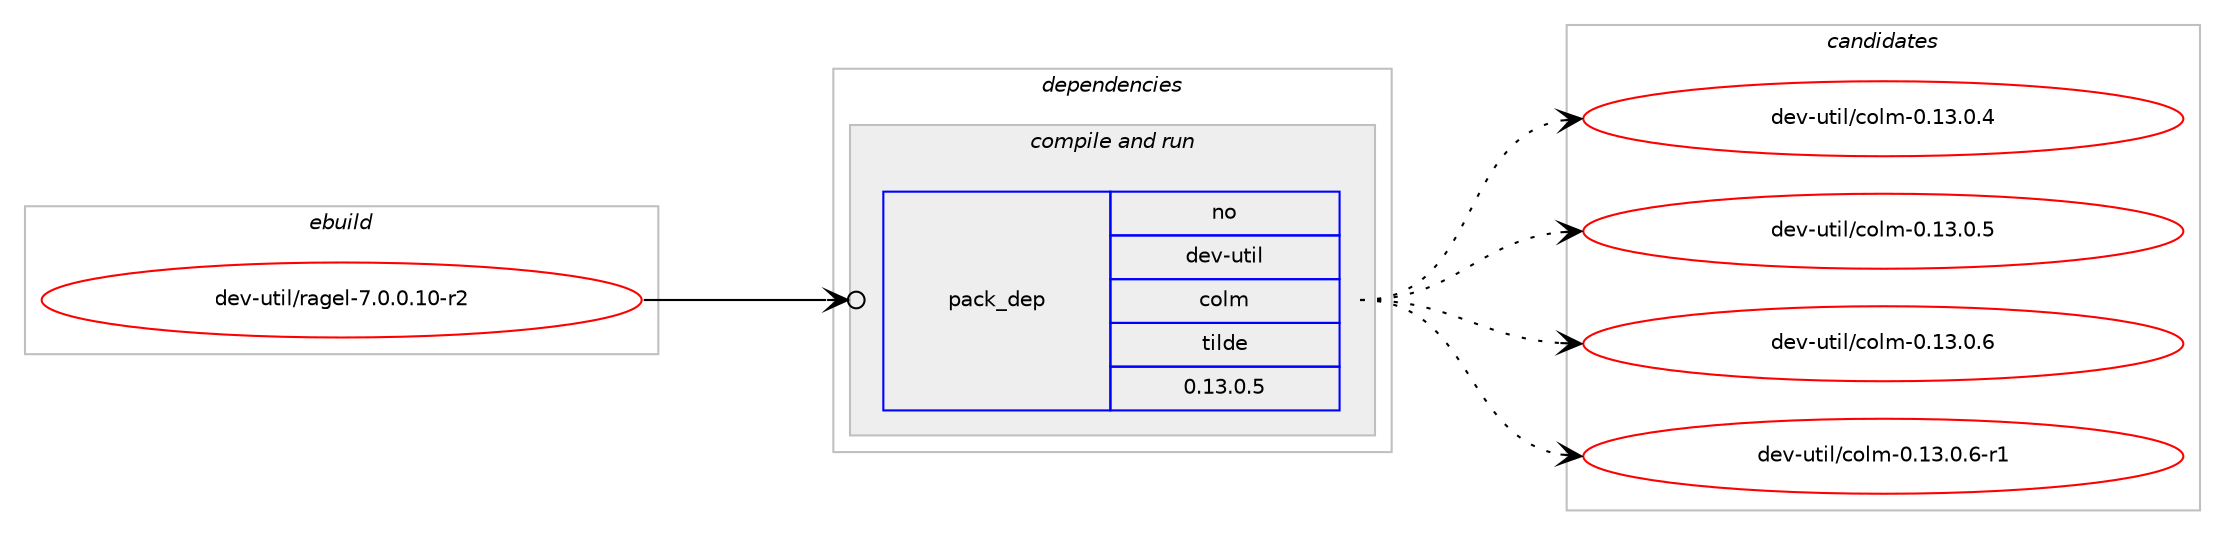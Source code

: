 digraph prolog {

# *************
# Graph options
# *************

newrank=true;
concentrate=true;
compound=true;
graph [rankdir=LR,fontname=Helvetica,fontsize=10,ranksep=1.5];#, ranksep=2.5, nodesep=0.2];
edge  [arrowhead=vee];
node  [fontname=Helvetica,fontsize=10];

# **********
# The ebuild
# **********

subgraph cluster_leftcol {
color=gray;
rank=same;
label=<<i>ebuild</i>>;
id [label="dev-util/ragel-7.0.0.10-r2", color=red, width=4, href="../dev-util/ragel-7.0.0.10-r2.svg"];
}

# ****************
# The dependencies
# ****************

subgraph cluster_midcol {
color=gray;
label=<<i>dependencies</i>>;
subgraph cluster_compile {
fillcolor="#eeeeee";
style=filled;
label=<<i>compile</i>>;
}
subgraph cluster_compileandrun {
fillcolor="#eeeeee";
style=filled;
label=<<i>compile and run</i>>;
subgraph pack536332 {
dependency731735 [label=<<TABLE BORDER="0" CELLBORDER="1" CELLSPACING="0" CELLPADDING="4" WIDTH="220"><TR><TD ROWSPAN="6" CELLPADDING="30">pack_dep</TD></TR><TR><TD WIDTH="110">no</TD></TR><TR><TD>dev-util</TD></TR><TR><TD>colm</TD></TR><TR><TD>tilde</TD></TR><TR><TD>0.13.0.5</TD></TR></TABLE>>, shape=none, color=blue];
}
id:e -> dependency731735:w [weight=20,style="solid",arrowhead="odotvee"];
}
subgraph cluster_run {
fillcolor="#eeeeee";
style=filled;
label=<<i>run</i>>;
}
}

# **************
# The candidates
# **************

subgraph cluster_choices {
rank=same;
color=gray;
label=<<i>candidates</i>>;

subgraph choice536332 {
color=black;
nodesep=1;
choice100101118451171161051084799111108109454846495146484652 [label="dev-util/colm-0.13.0.4", color=red, width=4,href="../dev-util/colm-0.13.0.4.svg"];
choice100101118451171161051084799111108109454846495146484653 [label="dev-util/colm-0.13.0.5", color=red, width=4,href="../dev-util/colm-0.13.0.5.svg"];
choice100101118451171161051084799111108109454846495146484654 [label="dev-util/colm-0.13.0.6", color=red, width=4,href="../dev-util/colm-0.13.0.6.svg"];
choice1001011184511711610510847991111081094548464951464846544511449 [label="dev-util/colm-0.13.0.6-r1", color=red, width=4,href="../dev-util/colm-0.13.0.6-r1.svg"];
dependency731735:e -> choice100101118451171161051084799111108109454846495146484652:w [style=dotted,weight="100"];
dependency731735:e -> choice100101118451171161051084799111108109454846495146484653:w [style=dotted,weight="100"];
dependency731735:e -> choice100101118451171161051084799111108109454846495146484654:w [style=dotted,weight="100"];
dependency731735:e -> choice1001011184511711610510847991111081094548464951464846544511449:w [style=dotted,weight="100"];
}
}

}
